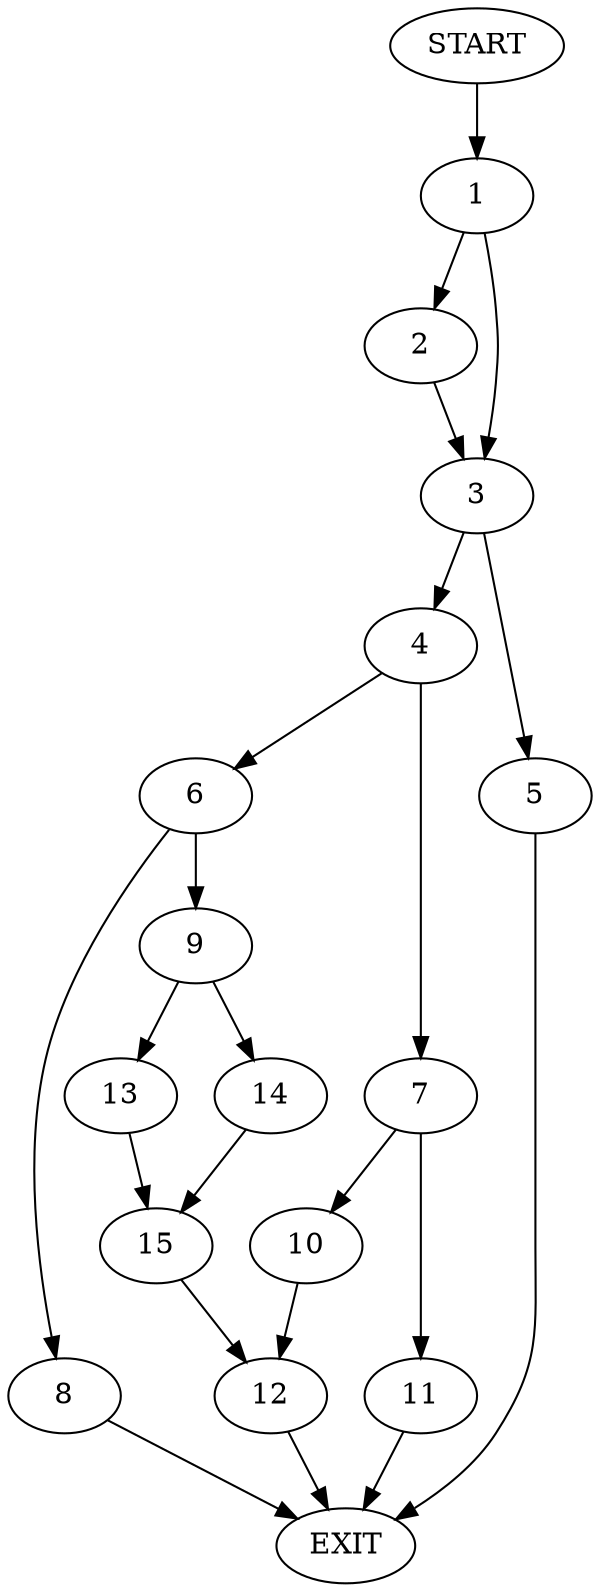 digraph {
0 [label="START"]
16 [label="EXIT"]
0 -> 1
1 -> 2
1 -> 3
3 -> 4
3 -> 5
2 -> 3
4 -> 6
4 -> 7
5 -> 16
6 -> 8
6 -> 9
7 -> 10
7 -> 11
10 -> 12
11 -> 16
12 -> 16
8 -> 16
9 -> 13
9 -> 14
14 -> 15
13 -> 15
15 -> 12
}
